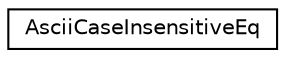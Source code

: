 digraph "Graphical Class Hierarchy"
{
 // LATEX_PDF_SIZE
  edge [fontname="Helvetica",fontsize="10",labelfontname="Helvetica",labelfontsize="10"];
  node [fontname="Helvetica",fontsize="10",shape=record];
  rankdir="LR";
  Node0 [label="AsciiCaseInsensitiveEq",height=0.2,width=0.4,color="black", fillcolor="white", style="filled",URL="$structstrings_1_1_ascii_case_insensitive_eq.html",tooltip=" "];
}
